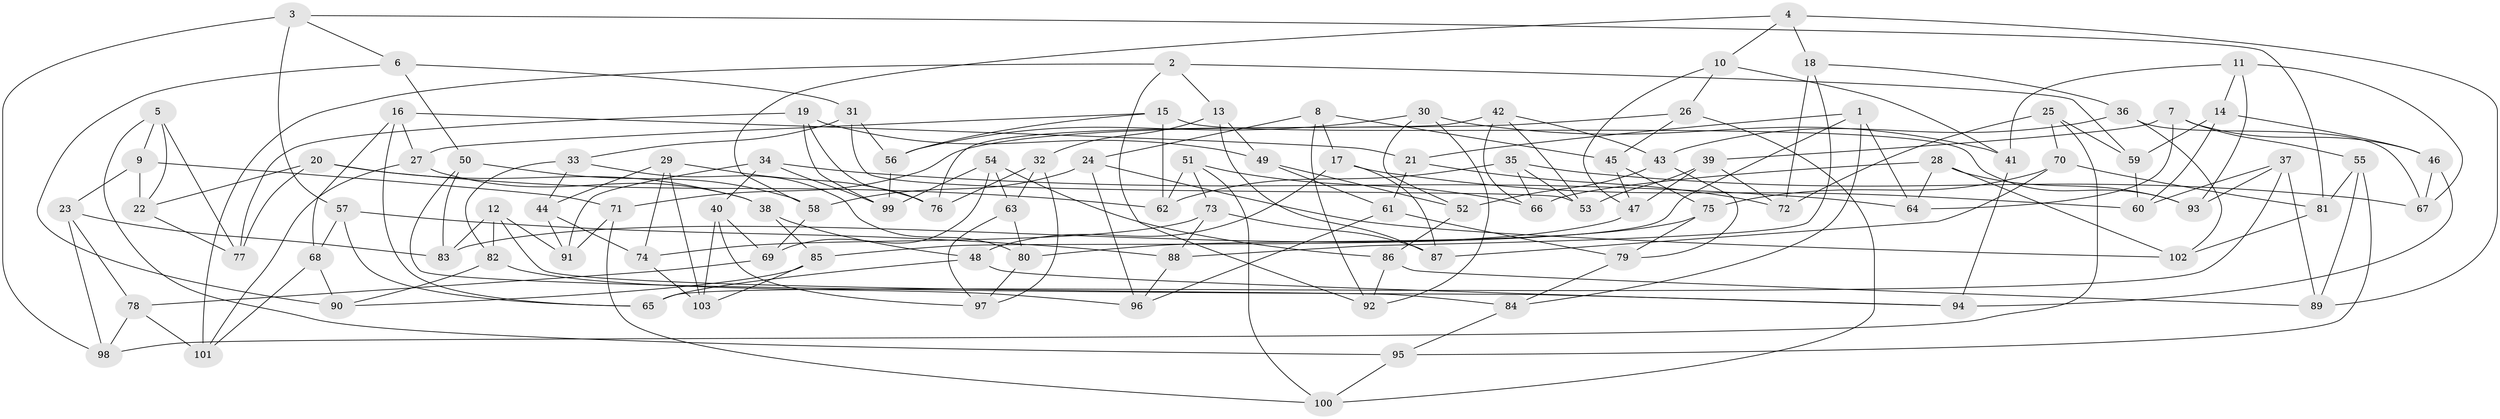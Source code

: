 // Generated by graph-tools (version 1.1) at 2025/03/03/09/25 03:03:09]
// undirected, 103 vertices, 206 edges
graph export_dot {
graph [start="1"]
  node [color=gray90,style=filled];
  1;
  2;
  3;
  4;
  5;
  6;
  7;
  8;
  9;
  10;
  11;
  12;
  13;
  14;
  15;
  16;
  17;
  18;
  19;
  20;
  21;
  22;
  23;
  24;
  25;
  26;
  27;
  28;
  29;
  30;
  31;
  32;
  33;
  34;
  35;
  36;
  37;
  38;
  39;
  40;
  41;
  42;
  43;
  44;
  45;
  46;
  47;
  48;
  49;
  50;
  51;
  52;
  53;
  54;
  55;
  56;
  57;
  58;
  59;
  60;
  61;
  62;
  63;
  64;
  65;
  66;
  67;
  68;
  69;
  70;
  71;
  72;
  73;
  74;
  75;
  76;
  77;
  78;
  79;
  80;
  81;
  82;
  83;
  84;
  85;
  86;
  87;
  88;
  89;
  90;
  91;
  92;
  93;
  94;
  95;
  96;
  97;
  98;
  99;
  100;
  101;
  102;
  103;
  1 -- 64;
  1 -- 84;
  1 -- 21;
  1 -- 85;
  2 -- 13;
  2 -- 101;
  2 -- 59;
  2 -- 92;
  3 -- 6;
  3 -- 57;
  3 -- 81;
  3 -- 98;
  4 -- 18;
  4 -- 58;
  4 -- 10;
  4 -- 89;
  5 -- 22;
  5 -- 9;
  5 -- 77;
  5 -- 95;
  6 -- 31;
  6 -- 50;
  6 -- 90;
  7 -- 64;
  7 -- 46;
  7 -- 39;
  7 -- 55;
  8 -- 17;
  8 -- 92;
  8 -- 24;
  8 -- 45;
  9 -- 23;
  9 -- 71;
  9 -- 22;
  10 -- 26;
  10 -- 47;
  10 -- 41;
  11 -- 14;
  11 -- 41;
  11 -- 67;
  11 -- 93;
  12 -- 84;
  12 -- 83;
  12 -- 91;
  12 -- 82;
  13 -- 49;
  13 -- 32;
  13 -- 87;
  14 -- 59;
  14 -- 60;
  14 -- 46;
  15 -- 27;
  15 -- 56;
  15 -- 93;
  15 -- 62;
  16 -- 21;
  16 -- 68;
  16 -- 65;
  16 -- 27;
  17 -- 60;
  17 -- 87;
  17 -- 48;
  18 -- 72;
  18 -- 88;
  18 -- 36;
  19 -- 99;
  19 -- 76;
  19 -- 49;
  19 -- 77;
  20 -- 38;
  20 -- 77;
  20 -- 22;
  20 -- 62;
  21 -- 72;
  21 -- 61;
  22 -- 77;
  23 -- 83;
  23 -- 78;
  23 -- 98;
  24 -- 58;
  24 -- 96;
  24 -- 102;
  25 -- 59;
  25 -- 70;
  25 -- 98;
  25 -- 72;
  26 -- 45;
  26 -- 100;
  26 -- 71;
  27 -- 38;
  27 -- 101;
  28 -- 102;
  28 -- 66;
  28 -- 64;
  28 -- 93;
  29 -- 76;
  29 -- 44;
  29 -- 103;
  29 -- 74;
  30 -- 92;
  30 -- 41;
  30 -- 52;
  30 -- 56;
  31 -- 33;
  31 -- 53;
  31 -- 56;
  32 -- 63;
  32 -- 76;
  32 -- 97;
  33 -- 44;
  33 -- 82;
  33 -- 80;
  34 -- 91;
  34 -- 64;
  34 -- 40;
  34 -- 99;
  35 -- 67;
  35 -- 62;
  35 -- 53;
  35 -- 66;
  36 -- 102;
  36 -- 67;
  36 -- 43;
  37 -- 65;
  37 -- 93;
  37 -- 60;
  37 -- 89;
  38 -- 85;
  38 -- 48;
  39 -- 72;
  39 -- 47;
  39 -- 53;
  40 -- 97;
  40 -- 69;
  40 -- 103;
  41 -- 94;
  42 -- 76;
  42 -- 53;
  42 -- 43;
  42 -- 66;
  43 -- 79;
  43 -- 52;
  44 -- 91;
  44 -- 74;
  45 -- 47;
  45 -- 75;
  46 -- 94;
  46 -- 67;
  47 -- 83;
  48 -- 65;
  48 -- 94;
  49 -- 61;
  49 -- 52;
  50 -- 94;
  50 -- 83;
  50 -- 58;
  51 -- 73;
  51 -- 100;
  51 -- 62;
  51 -- 66;
  52 -- 86;
  54 -- 99;
  54 -- 63;
  54 -- 69;
  54 -- 86;
  55 -- 81;
  55 -- 95;
  55 -- 89;
  56 -- 99;
  57 -- 68;
  57 -- 88;
  57 -- 65;
  58 -- 69;
  59 -- 60;
  61 -- 79;
  61 -- 96;
  63 -- 97;
  63 -- 80;
  68 -- 90;
  68 -- 101;
  69 -- 78;
  70 -- 81;
  70 -- 75;
  70 -- 87;
  71 -- 91;
  71 -- 100;
  73 -- 88;
  73 -- 74;
  73 -- 87;
  74 -- 103;
  75 -- 79;
  75 -- 80;
  78 -- 98;
  78 -- 101;
  79 -- 84;
  80 -- 97;
  81 -- 102;
  82 -- 96;
  82 -- 90;
  84 -- 95;
  85 -- 103;
  85 -- 90;
  86 -- 92;
  86 -- 89;
  88 -- 96;
  95 -- 100;
}
